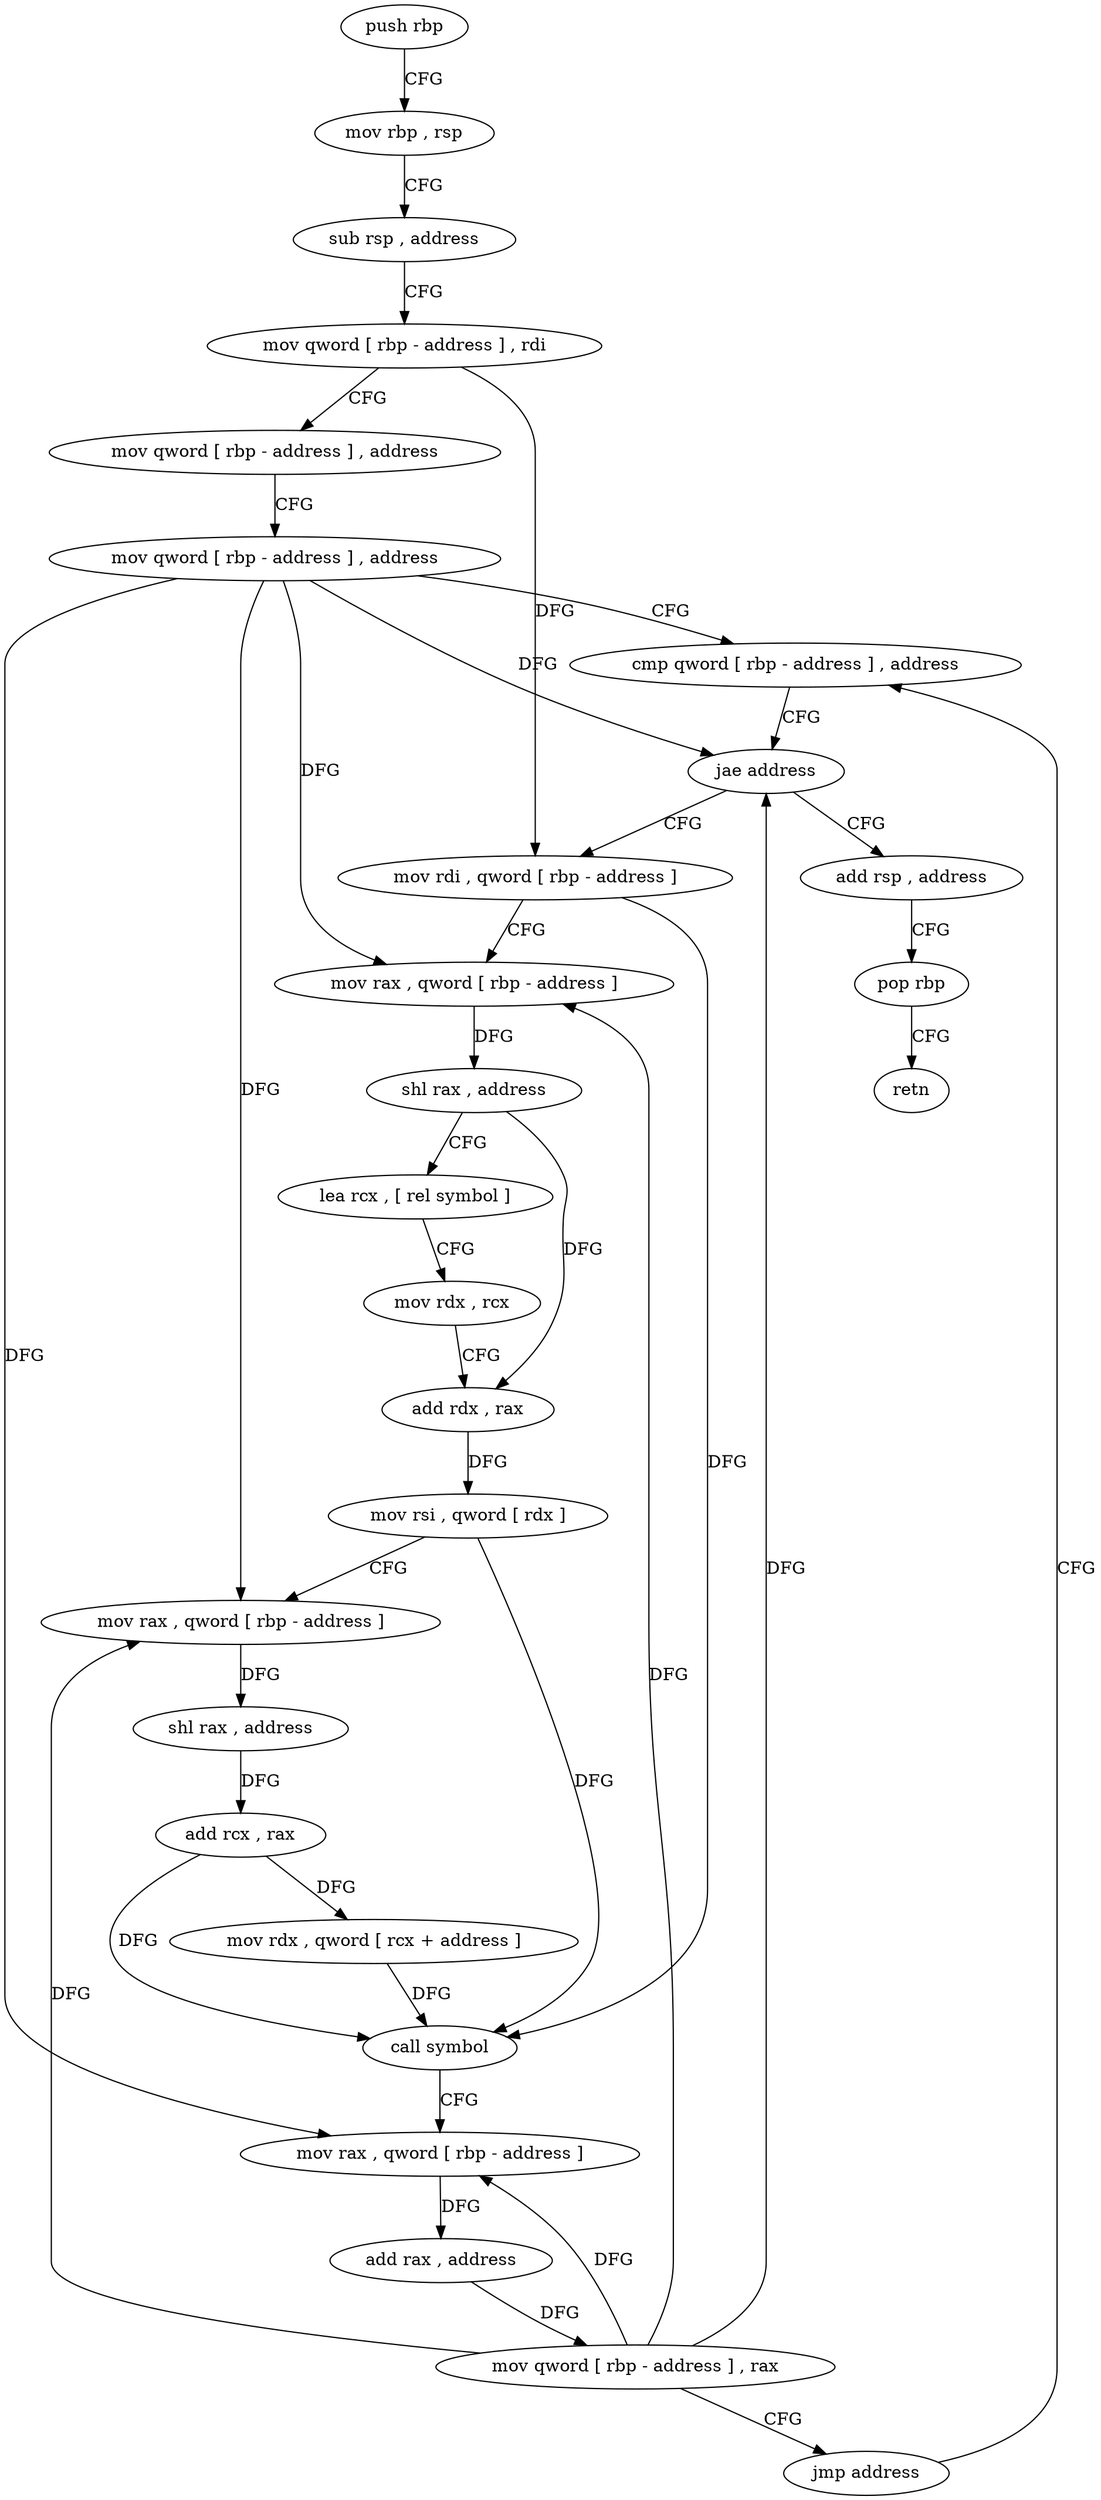 digraph "func" {
"190464" [label = "push rbp" ]
"190465" [label = "mov rbp , rsp" ]
"190468" [label = "sub rsp , address" ]
"190472" [label = "mov qword [ rbp - address ] , rdi" ]
"190476" [label = "mov qword [ rbp - address ] , address" ]
"190484" [label = "mov qword [ rbp - address ] , address" ]
"190492" [label = "cmp qword [ rbp - address ] , address" ]
"190570" [label = "add rsp , address" ]
"190574" [label = "pop rbp" ]
"190575" [label = "retn" ]
"190503" [label = "mov rdi , qword [ rbp - address ]" ]
"190507" [label = "mov rax , qword [ rbp - address ]" ]
"190511" [label = "shl rax , address" ]
"190515" [label = "lea rcx , [ rel symbol ]" ]
"190522" [label = "mov rdx , rcx" ]
"190525" [label = "add rdx , rax" ]
"190528" [label = "mov rsi , qword [ rdx ]" ]
"190531" [label = "mov rax , qword [ rbp - address ]" ]
"190535" [label = "shl rax , address" ]
"190539" [label = "add rcx , rax" ]
"190542" [label = "mov rdx , qword [ rcx + address ]" ]
"190546" [label = "call symbol" ]
"190551" [label = "mov rax , qword [ rbp - address ]" ]
"190555" [label = "add rax , address" ]
"190561" [label = "mov qword [ rbp - address ] , rax" ]
"190565" [label = "jmp address" ]
"190497" [label = "jae address" ]
"190464" -> "190465" [ label = "CFG" ]
"190465" -> "190468" [ label = "CFG" ]
"190468" -> "190472" [ label = "CFG" ]
"190472" -> "190476" [ label = "CFG" ]
"190472" -> "190503" [ label = "DFG" ]
"190476" -> "190484" [ label = "CFG" ]
"190484" -> "190492" [ label = "CFG" ]
"190484" -> "190497" [ label = "DFG" ]
"190484" -> "190507" [ label = "DFG" ]
"190484" -> "190531" [ label = "DFG" ]
"190484" -> "190551" [ label = "DFG" ]
"190492" -> "190497" [ label = "CFG" ]
"190570" -> "190574" [ label = "CFG" ]
"190574" -> "190575" [ label = "CFG" ]
"190503" -> "190507" [ label = "CFG" ]
"190503" -> "190546" [ label = "DFG" ]
"190507" -> "190511" [ label = "DFG" ]
"190511" -> "190515" [ label = "CFG" ]
"190511" -> "190525" [ label = "DFG" ]
"190515" -> "190522" [ label = "CFG" ]
"190522" -> "190525" [ label = "CFG" ]
"190525" -> "190528" [ label = "DFG" ]
"190528" -> "190531" [ label = "CFG" ]
"190528" -> "190546" [ label = "DFG" ]
"190531" -> "190535" [ label = "DFG" ]
"190535" -> "190539" [ label = "DFG" ]
"190539" -> "190542" [ label = "DFG" ]
"190539" -> "190546" [ label = "DFG" ]
"190542" -> "190546" [ label = "DFG" ]
"190546" -> "190551" [ label = "CFG" ]
"190551" -> "190555" [ label = "DFG" ]
"190555" -> "190561" [ label = "DFG" ]
"190561" -> "190565" [ label = "CFG" ]
"190561" -> "190497" [ label = "DFG" ]
"190561" -> "190507" [ label = "DFG" ]
"190561" -> "190531" [ label = "DFG" ]
"190561" -> "190551" [ label = "DFG" ]
"190565" -> "190492" [ label = "CFG" ]
"190497" -> "190570" [ label = "CFG" ]
"190497" -> "190503" [ label = "CFG" ]
}
